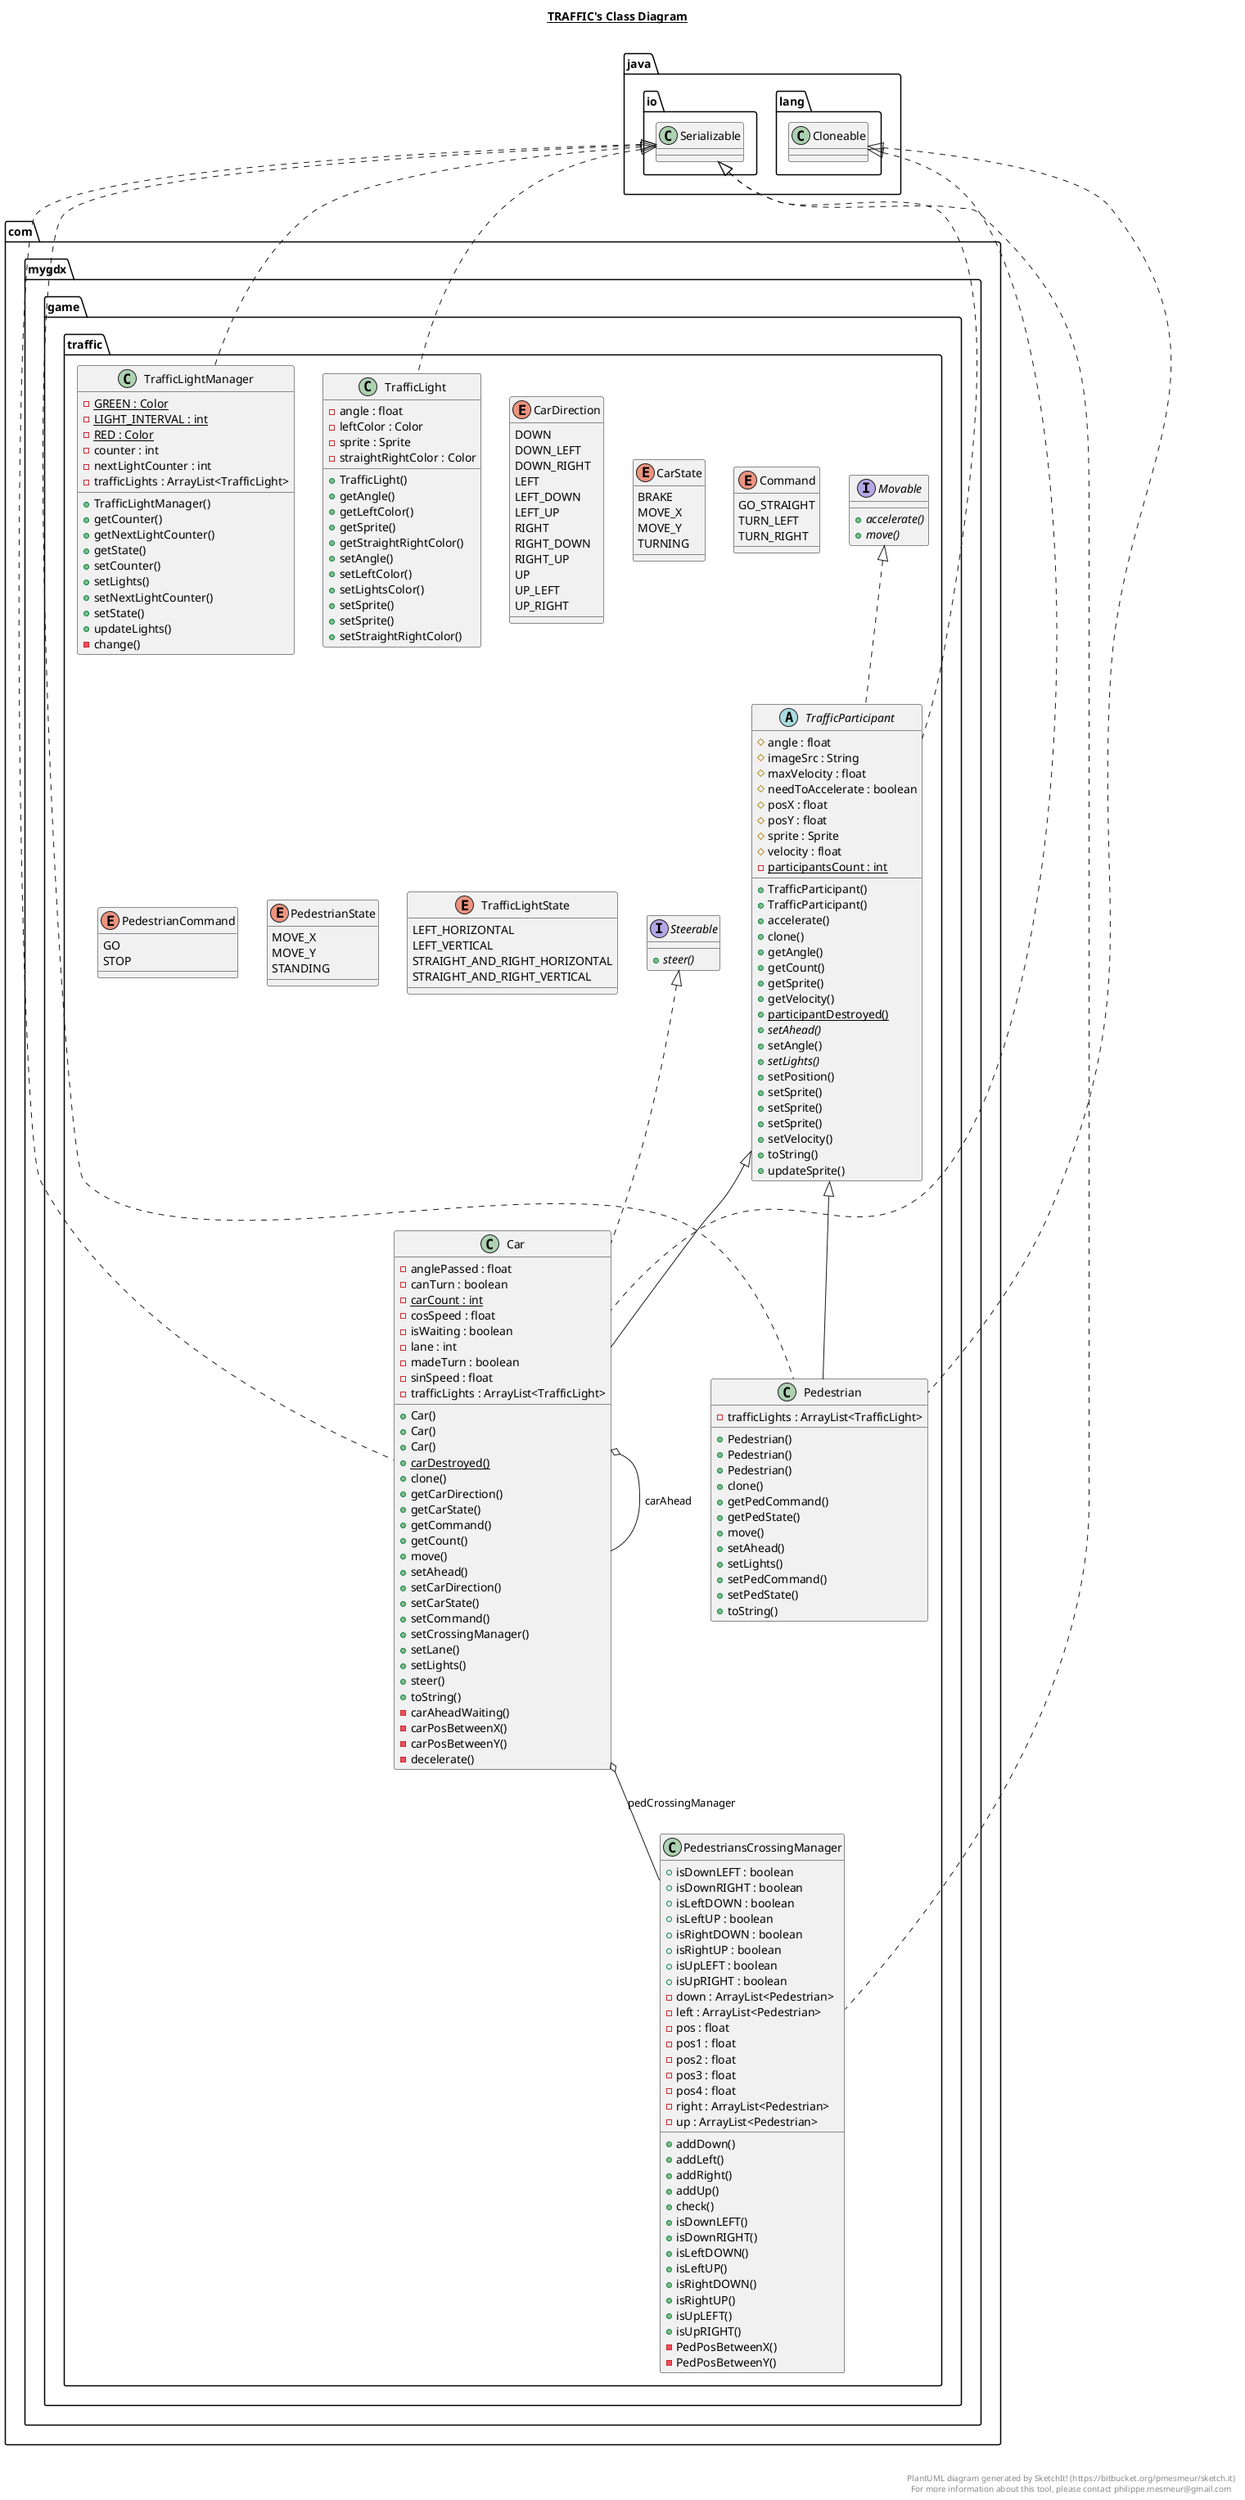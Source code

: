 @startuml

title __TRAFFIC's Class Diagram__\n

  namespace com.mygdx.game.traffic {
    class com.mygdx.game.traffic.Car {
        - anglePassed : float
        - canTurn : boolean
        {static} - carCount : int
        - cosSpeed : float
        - isWaiting : boolean
        - lane : int
        - madeTurn : boolean
        - sinSpeed : float
        - trafficLights : ArrayList<TrafficLight>
        + Car()
        + Car()
        + Car()
        {static} + carDestroyed()
        + clone()
        + getCarDirection()
        + getCarState()
        + getCommand()
        + getCount()
        + move()
        + setAhead()
        + setCarDirection()
        + setCarState()
        + setCommand()
        + setCrossingManager()
        + setLane()
        + setLights()
        + steer()
        + toString()
        - carAheadWaiting()
        - carPosBetweenX()
        - carPosBetweenY()
        - decelerate()
    }
  }
  

  namespace com.mygdx.game.traffic {
    enum CarDirection {
      DOWN
      DOWN_LEFT
      DOWN_RIGHT
      LEFT
      LEFT_DOWN
      LEFT_UP
      RIGHT
      RIGHT_DOWN
      RIGHT_UP
      UP
      UP_LEFT
      UP_RIGHT
    }
  }
  

  namespace com.mygdx.game.traffic {
    enum CarState {
      BRAKE
      MOVE_X
      MOVE_Y
      TURNING
    }
  }
  

  namespace com.mygdx.game.traffic {
    enum Command {
      GO_STRAIGHT
      TURN_LEFT
      TURN_RIGHT
    }
  }
  

  namespace com.mygdx.game.traffic {
    interface com.mygdx.game.traffic.Movable {
        {abstract} + accelerate()
        {abstract} + move()
    }
  }
  

  namespace com.mygdx.game.traffic {
    class com.mygdx.game.traffic.Pedestrian {
        - trafficLights : ArrayList<TrafficLight>
        + Pedestrian()
        + Pedestrian()
        + Pedestrian()
        + clone()
        + getPedCommand()
        + getPedState()
        + move()
        + setAhead()
        + setLights()
        + setPedCommand()
        + setPedState()
        + toString()
    }
  }
  

  namespace com.mygdx.game.traffic {
    enum PedestrianCommand {
      GO
      STOP
    }
  }
  

  namespace com.mygdx.game.traffic {
    enum PedestrianState {
      MOVE_X
      MOVE_Y
      STANDING
    }
  }
  

  namespace com.mygdx.game.traffic {
    class com.mygdx.game.traffic.PedestriansCrossingManager {
        + isDownLEFT : boolean
        + isDownRIGHT : boolean
        + isLeftDOWN : boolean
        + isLeftUP : boolean
        + isRightDOWN : boolean
        + isRightUP : boolean
        + isUpLEFT : boolean
        + isUpRIGHT : boolean
        - down : ArrayList<Pedestrian>
        - left : ArrayList<Pedestrian>
        - pos : float
        - pos1 : float
        - pos2 : float
        - pos3 : float
        - pos4 : float
        - right : ArrayList<Pedestrian>
        - up : ArrayList<Pedestrian>
        + addDown()
        + addLeft()
        + addRight()
        + addUp()
        + check()
        + isDownLEFT()
        + isDownRIGHT()
        + isLeftDOWN()
        + isLeftUP()
        + isRightDOWN()
        + isRightUP()
        + isUpLEFT()
        + isUpRIGHT()
        - PedPosBetweenX()
        - PedPosBetweenY()
    }
  }
  

  namespace com.mygdx.game.traffic {
    interface com.mygdx.game.traffic.Steerable {
        {abstract} + steer()
    }
  }
  

  namespace com.mygdx.game.traffic {
    class com.mygdx.game.traffic.TrafficLight {
        - angle : float
        - leftColor : Color
        - sprite : Sprite
        - straightRightColor : Color
        + TrafficLight()
        + getAngle()
        + getLeftColor()
        + getSprite()
        + getStraightRightColor()
        + setAngle()
        + setLeftColor()
        + setLightsColor()
        + setSprite()
        + setSprite()
        + setStraightRightColor()
    }
  }
  

  namespace com.mygdx.game.traffic {
    class com.mygdx.game.traffic.TrafficLightManager {
        {static} - GREEN : Color
        {static} - LIGHT_INTERVAL : int
        {static} - RED : Color
        - counter : int
        - nextLightCounter : int
        - trafficLights : ArrayList<TrafficLight>
        + TrafficLightManager()
        + getCounter()
        + getNextLightCounter()
        + getState()
        + setCounter()
        + setLights()
        + setNextLightCounter()
        + setState()
        + updateLights()
        - change()
    }
  }
  

  namespace com.mygdx.game.traffic {
    enum TrafficLightState {
      LEFT_HORIZONTAL
      LEFT_VERTICAL
      STRAIGHT_AND_RIGHT_HORIZONTAL
      STRAIGHT_AND_RIGHT_VERTICAL
    }
  }
  

  namespace com.mygdx.game.traffic {
    abstract class com.mygdx.game.traffic.TrafficParticipant {
        # angle : float
        # imageSrc : String
        # maxVelocity : float
        # needToAccelerate : boolean
        # posX : float
        # posY : float
        # sprite : Sprite
        # velocity : float
        {static} - participantsCount : int
        + TrafficParticipant()
        + TrafficParticipant()
        + accelerate()
        + clone()
        + getAngle()
        + getCount()
        + getSprite()
        + getVelocity()
        {static} + participantDestroyed()
        {abstract} + setAhead()
        + setAngle()
        {abstract} + setLights()
        + setPosition()
        + setSprite()
        + setSprite()
        + setSprite()
        + setVelocity()
        + toString()
        + updateSprite()
    }
  }
  

  com.mygdx.game.traffic.Car .up.|> com.mygdx.game.traffic.Steerable
  com.mygdx.game.traffic.Car .up.|> java.io.Serializable
  com.mygdx.game.traffic.Car .up.|> java.lang.Cloneable
  com.mygdx.game.traffic.Car -up-|> com.mygdx.game.traffic.TrafficParticipant
  com.mygdx.game.traffic.Car o-- com.mygdx.game.traffic.Car : carAhead
  com.mygdx.game.traffic.Car o-- com.mygdx.game.traffic.Car.CarDirection : carDirection
  com.mygdx.game.traffic.Car o-- com.mygdx.game.traffic.Car.CarState : carState
  com.mygdx.game.traffic.Car o-- com.mygdx.game.traffic.Car.Command : command
  com.mygdx.game.traffic.Car o-- com.mygdx.game.traffic.PedestriansCrossingManager : pedCrossingManager
  com.mygdx.game.traffic.Car o-- com.mygdx.game.traffic.Car.CarState : prevState
  com.mygdx.game.traffic.Car +-down- com.mygdx.game.traffic.Car.CarDirection
  com.mygdx.game.traffic.Car +-down- com.mygdx.game.traffic.Car.CarState
  com.mygdx.game.traffic.Car +-down- com.mygdx.game.traffic.Car.Command
  com.mygdx.game.traffic.Pedestrian .up.|> java.io.Serializable
  com.mygdx.game.traffic.Pedestrian .up.|> java.lang.Cloneable
  com.mygdx.game.traffic.Pedestrian -up-|> com.mygdx.game.traffic.TrafficParticipant
  com.mygdx.game.traffic.Pedestrian o-- com.mygdx.game.traffic.Pedestrian.PedestrianCommand : pedestrianCommand
  com.mygdx.game.traffic.Pedestrian o-- com.mygdx.game.traffic.Pedestrian.PedestrianState : pedestrianState
  com.mygdx.game.traffic.Pedestrian +-down- com.mygdx.game.traffic.Pedestrian.PedestrianCommand
  com.mygdx.game.traffic.Pedestrian +-down- com.mygdx.game.traffic.Pedestrian.PedestrianState
  com.mygdx.game.traffic.PedestriansCrossingManager .up.|> java.io.Serializable
  com.mygdx.game.traffic.TrafficLight .up.|> java.io.Serializable
  com.mygdx.game.traffic.TrafficLightManager .up.|> java.io.Serializable
  com.mygdx.game.traffic.TrafficLightManager o-- com.mygdx.game.traffic.TrafficLightManager.TrafficLightState : state
  com.mygdx.game.traffic.TrafficLightManager +-down- com.mygdx.game.traffic.TrafficLightManager.TrafficLightState
  com.mygdx.game.traffic.TrafficParticipant .up.|> com.mygdx.game.traffic.Movable
  com.mygdx.game.traffic.TrafficParticipant .up.|> java.io.Serializable


right footer


PlantUML diagram generated by SketchIt! (https://bitbucket.org/pmesmeur/sketch.it)
For more information about this tool, please contact philippe.mesmeur@gmail.com
endfooter

@enduml
